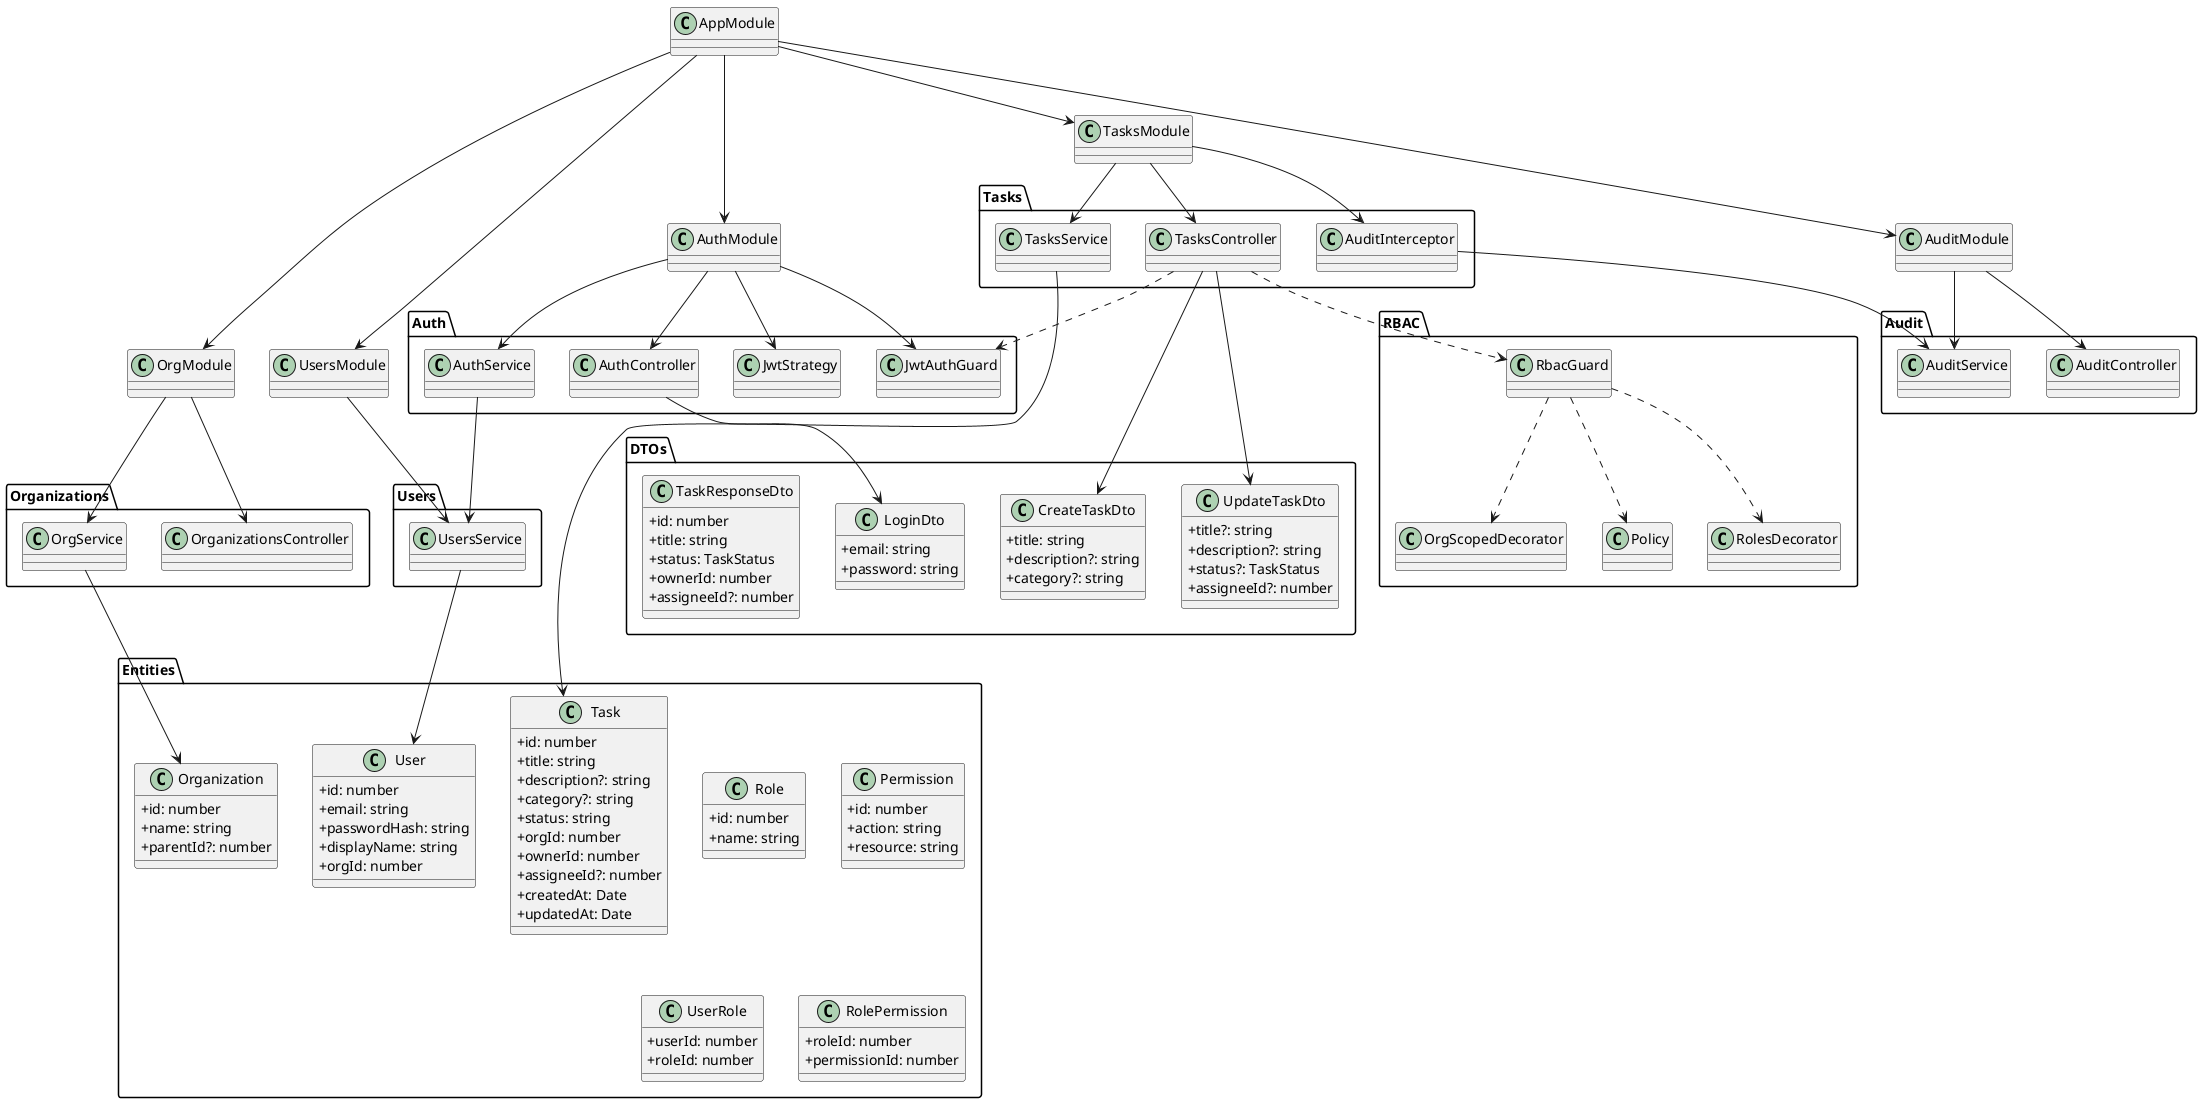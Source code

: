 @startuml
skinparam shadowing false
skinparam classAttributeIconSize 0

' ============================
' Modules
' ============================
class AppModule
class AuthModule
class UsersModule
class OrgModule
class TasksModule
class AuditModule

' ============================
' Auth
' ============================
package "Auth" {
  class AuthController
  class AuthService
  class JwtStrategy
  class JwtAuthGuard
}

' ============================
' DTOs (API contracts)
' ============================
package "DTOs" {
  class LoginDto {
    +email: string
    +password: string
  }
  class CreateTaskDto {
    +title: string
    +description?: string
    +category?: string
  }
  class UpdateTaskDto {
    +title?: string
    +description?: string
    +status?: TaskStatus
    +assigneeId?: number
  }
  class TaskResponseDto {
    +id: number
    +title: string
    +status: TaskStatus
    +ownerId: number
    +assigneeId?: number
  }
}

' ============================
' Entities
' ============================
package "Entities" {
  class User {
    +id: number
    +email: string
    +passwordHash: string
    +displayName: string
    +orgId: number
  }
  class Role {
    +id: number
    +name: string
  }
  class Permission {
    +id: number
    +action: string
    +resource: string
  }
  class UserRole {
    +userId: number
    +roleId: number
  }
  class RolePermission {
    +roleId: number
    +permissionId: number
  }
  class Organization {
    +id: number
    +name: string
    +parentId?: number
  }
  class Task {
    +id: number
    +title: string
    +description?: string
    +category?: string
    +status: string
    +orgId: number
    +ownerId: number
    +assigneeId?: number
    +createdAt: Date
    +updatedAt: Date
  }
}

' ============================
' Services / Controllers
' ============================
package "Users" {
  class UsersService
}

package "Organizations" {
  class OrganizationsController
  class OrgService
}

package "Tasks" {
  class TasksController
  class TasksService
  class AuditInterceptor
}

package "Audit" {
  class AuditController
  class AuditService
}

package "RBAC" {
  class RbacGuard
  class RolesDecorator
  class OrgScopedDecorator
  class Policy
}

' ============================
' Module wiring
' ============================
AppModule --> AuthModule
AppModule --> UsersModule
AppModule --> OrgModule
AppModule --> TasksModule
AppModule --> AuditModule

AuthModule --> AuthController
AuthModule --> AuthService
AuthModule --> JwtStrategy
AuthModule --> JwtAuthGuard

UsersModule --> UsersService
OrgModule --> OrganizationsController
OrgModule --> OrgService
TasksModule --> TasksController
TasksModule --> TasksService
TasksModule --> AuditInterceptor
AuditModule --> AuditController
AuditModule --> AuditService

' ============================
' Dependencies & usage
' ============================
AuthService --> UsersService
TasksController ..> JwtAuthGuard
TasksController ..> RbacGuard
TasksController --> CreateTaskDto
TasksController --> UpdateTaskDto
AuthController --> LoginDto
RbacGuard ..> RolesDecorator
RbacGuard ..> OrgScopedDecorator
RbacGuard ..> Policy
AuditInterceptor --> AuditService

UsersService --> User
OrgService --> Organization
TasksService --> Task

@enduml
